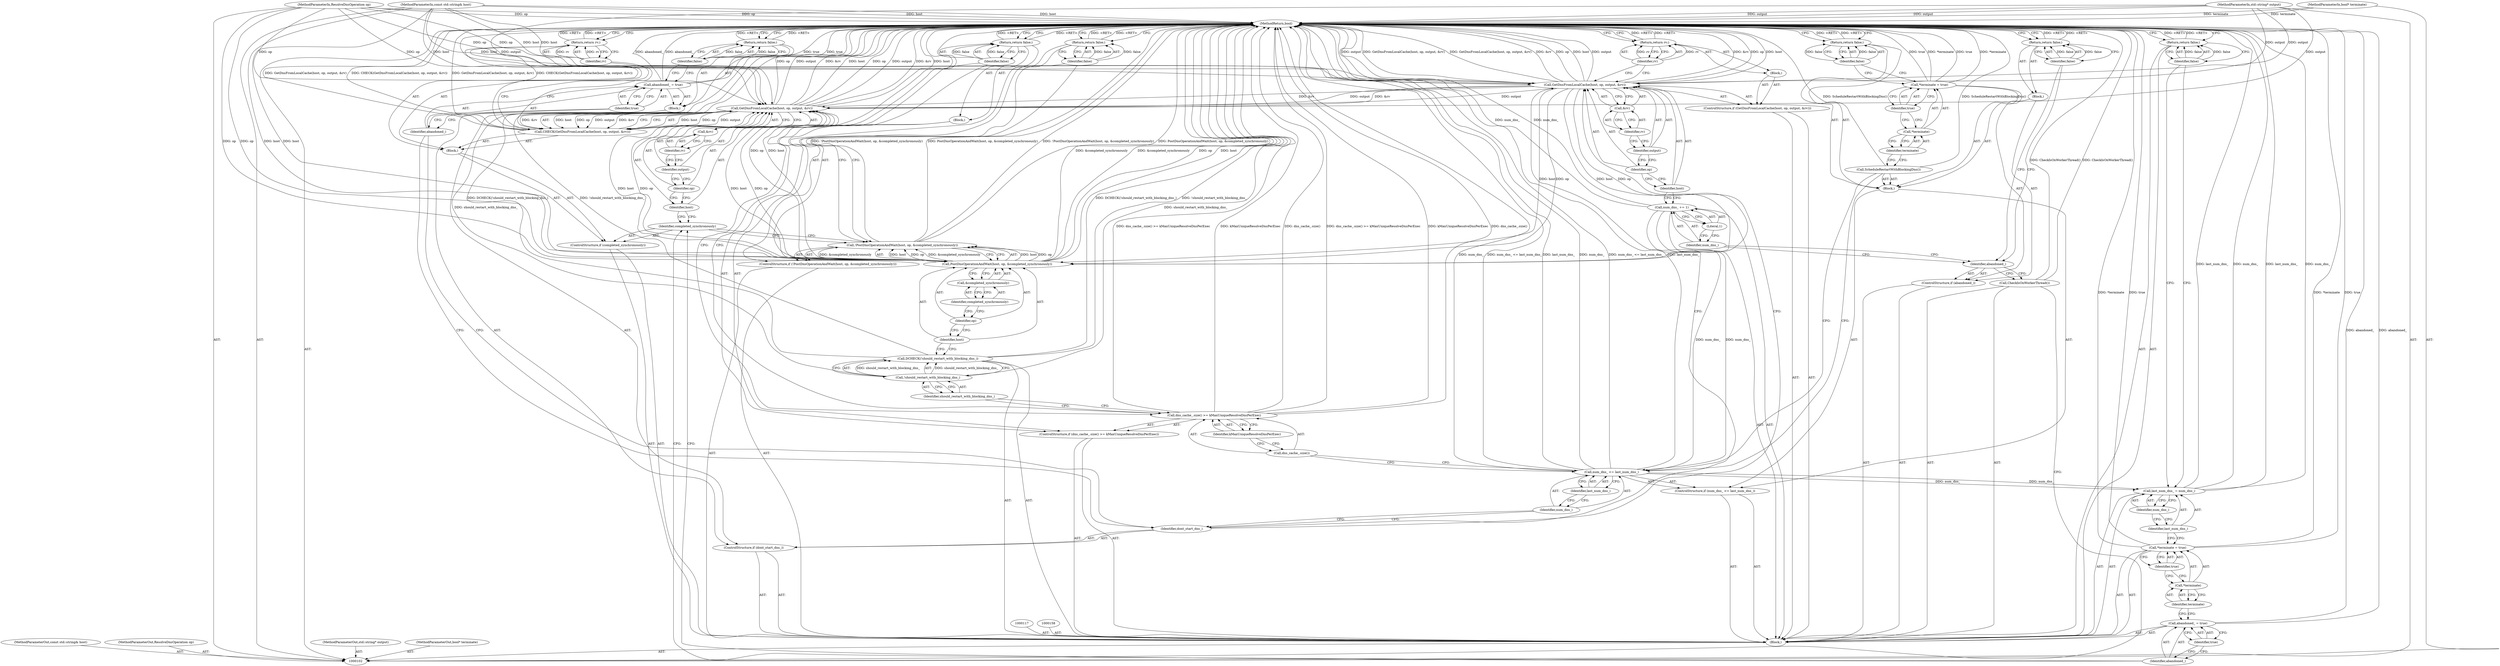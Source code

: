 digraph "0_Chrome_183f4bcddd821b4af3f6234ad2e8c371694a9ffb_0" {
"1000192" [label="(MethodReturn,bool)"];
"1000103" [label="(MethodParameterIn,const std::string& host)"];
"1000264" [label="(MethodParameterOut,const std::string& host)"];
"1000116" [label="(Literal,1)"];
"1000114" [label="(Call,num_dns_ += 1)"];
"1000115" [label="(Identifier,num_dns_)"];
"1000118" [label="(ControlStructure,if (GetDnsFromLocalCache(host, op, output, &rv)))"];
"1000120" [label="(Identifier,host)"];
"1000121" [label="(Identifier,op)"];
"1000122" [label="(Identifier,output)"];
"1000123" [label="(Call,&rv)"];
"1000124" [label="(Identifier,rv)"];
"1000125" [label="(Block,)"];
"1000119" [label="(Call,GetDnsFromLocalCache(host, op, output, &rv))"];
"1000127" [label="(Identifier,rv)"];
"1000126" [label="(Return,return rv;)"];
"1000128" [label="(ControlStructure,if (dont_start_dns_))"];
"1000130" [label="(Block,)"];
"1000129" [label="(Identifier,dont_start_dns_)"];
"1000104" [label="(MethodParameterIn,ResolveDnsOperation op)"];
"1000265" [label="(MethodParameterOut,ResolveDnsOperation op)"];
"1000133" [label="(Identifier,true)"];
"1000131" [label="(Call,abandoned_ = true)"];
"1000132" [label="(Identifier,abandoned_)"];
"1000135" [label="(Identifier,false)"];
"1000134" [label="(Return,return false;)"];
"1000139" [label="(Identifier,last_num_dns_)"];
"1000136" [label="(ControlStructure,if (num_dns_ <= last_num_dns_))"];
"1000140" [label="(Block,)"];
"1000137" [label="(Call,num_dns_ <= last_num_dns_)"];
"1000138" [label="(Identifier,num_dns_)"];
"1000141" [label="(Call,ScheduleRestartWithBlockingDns())"];
"1000145" [label="(Identifier,true)"];
"1000142" [label="(Call,*terminate = true)"];
"1000143" [label="(Call,*terminate)"];
"1000144" [label="(Identifier,terminate)"];
"1000147" [label="(Identifier,false)"];
"1000146" [label="(Return,return false;)"];
"1000105" [label="(MethodParameterIn,std::string* output)"];
"1000266" [label="(MethodParameterOut,std::string* output)"];
"1000148" [label="(ControlStructure,if (dns_cache_.size() >= kMaxUniqueResolveDnsPerExec))"];
"1000151" [label="(Identifier,kMaxUniqueResolveDnsPerExec)"];
"1000152" [label="(Block,)"];
"1000149" [label="(Call,dns_cache_.size() >= kMaxUniqueResolveDnsPerExec)"];
"1000150" [label="(Call,dns_cache_.size())"];
"1000154" [label="(Identifier,false)"];
"1000153" [label="(Return,return false;)"];
"1000157" [label="(Identifier,should_restart_with_blocking_dns_)"];
"1000155" [label="(Call,DCHECK(!should_restart_with_blocking_dns_))"];
"1000156" [label="(Call,!should_restart_with_blocking_dns_)"];
"1000159" [label="(ControlStructure,if (!PostDnsOperationAndWait(host, op, &completed_synchronously)))"];
"1000162" [label="(Identifier,host)"];
"1000163" [label="(Identifier,op)"];
"1000164" [label="(Call,&completed_synchronously)"];
"1000165" [label="(Identifier,completed_synchronously)"];
"1000160" [label="(Call,!PostDnsOperationAndWait(host, op, &completed_synchronously))"];
"1000161" [label="(Call,PostDnsOperationAndWait(host, op, &completed_synchronously))"];
"1000167" [label="(Identifier,false)"];
"1000166" [label="(Return,return false;)"];
"1000106" [label="(MethodParameterIn,bool* terminate)"];
"1000267" [label="(MethodParameterOut,bool* terminate)"];
"1000107" [label="(Block,)"];
"1000168" [label="(ControlStructure,if (completed_synchronously))"];
"1000170" [label="(Block,)"];
"1000169" [label="(Identifier,completed_synchronously)"];
"1000172" [label="(Call,GetDnsFromLocalCache(host, op, output, &rv))"];
"1000173" [label="(Identifier,host)"];
"1000174" [label="(Identifier,op)"];
"1000171" [label="(Call,CHECK(GetDnsFromLocalCache(host, op, output, &rv)))"];
"1000175" [label="(Identifier,output)"];
"1000176" [label="(Call,&rv)"];
"1000177" [label="(Identifier,rv)"];
"1000179" [label="(Identifier,rv)"];
"1000178" [label="(Return,return rv;)"];
"1000182" [label="(Identifier,true)"];
"1000180" [label="(Call,abandoned_ = true)"];
"1000181" [label="(Identifier,abandoned_)"];
"1000186" [label="(Identifier,true)"];
"1000183" [label="(Call,*terminate = true)"];
"1000184" [label="(Call,*terminate)"];
"1000185" [label="(Identifier,terminate)"];
"1000189" [label="(Identifier,num_dns_)"];
"1000187" [label="(Call,last_num_dns_ = num_dns_)"];
"1000188" [label="(Identifier,last_num_dns_)"];
"1000190" [label="(Return,return false;)"];
"1000191" [label="(Identifier,false)"];
"1000108" [label="(Call,CheckIsOnWorkerThread())"];
"1000111" [label="(Block,)"];
"1000109" [label="(ControlStructure,if (abandoned_))"];
"1000110" [label="(Identifier,abandoned_)"];
"1000113" [label="(Identifier,false)"];
"1000112" [label="(Return,return false;)"];
"1000192" -> "1000102"  [label="AST: "];
"1000192" -> "1000112"  [label="CFG: "];
"1000192" -> "1000126"  [label="CFG: "];
"1000192" -> "1000134"  [label="CFG: "];
"1000192" -> "1000146"  [label="CFG: "];
"1000192" -> "1000153"  [label="CFG: "];
"1000192" -> "1000166"  [label="CFG: "];
"1000192" -> "1000178"  [label="CFG: "];
"1000192" -> "1000190"  [label="CFG: "];
"1000134" -> "1000192"  [label="DDG: <RET>"];
"1000153" -> "1000192"  [label="DDG: <RET>"];
"1000126" -> "1000192"  [label="DDG: <RET>"];
"1000178" -> "1000192"  [label="DDG: <RET>"];
"1000146" -> "1000192"  [label="DDG: <RET>"];
"1000112" -> "1000192"  [label="DDG: <RET>"];
"1000166" -> "1000192"  [label="DDG: <RET>"];
"1000187" -> "1000192"  [label="DDG: last_num_dns_"];
"1000187" -> "1000192"  [label="DDG: num_dns_"];
"1000108" -> "1000192"  [label="DDG: CheckIsOnWorkerThread()"];
"1000149" -> "1000192"  [label="DDG: kMaxUniqueResolveDnsPerExec"];
"1000149" -> "1000192"  [label="DDG: dns_cache_.size()"];
"1000149" -> "1000192"  [label="DDG: dns_cache_.size() >= kMaxUniqueResolveDnsPerExec"];
"1000156" -> "1000192"  [label="DDG: should_restart_with_blocking_dns_"];
"1000104" -> "1000192"  [label="DDG: op"];
"1000105" -> "1000192"  [label="DDG: output"];
"1000183" -> "1000192"  [label="DDG: *terminate"];
"1000183" -> "1000192"  [label="DDG: true"];
"1000180" -> "1000192"  [label="DDG: abandoned_"];
"1000131" -> "1000192"  [label="DDG: true"];
"1000131" -> "1000192"  [label="DDG: abandoned_"];
"1000119" -> "1000192"  [label="DDG: GetDnsFromLocalCache(host, op, output, &rv)"];
"1000119" -> "1000192"  [label="DDG: &rv"];
"1000119" -> "1000192"  [label="DDG: op"];
"1000119" -> "1000192"  [label="DDG: host"];
"1000119" -> "1000192"  [label="DDG: output"];
"1000161" -> "1000192"  [label="DDG: &completed_synchronously"];
"1000161" -> "1000192"  [label="DDG: op"];
"1000161" -> "1000192"  [label="DDG: host"];
"1000171" -> "1000192"  [label="DDG: GetDnsFromLocalCache(host, op, output, &rv)"];
"1000171" -> "1000192"  [label="DDG: CHECK(GetDnsFromLocalCache(host, op, output, &rv))"];
"1000160" -> "1000192"  [label="DDG: !PostDnsOperationAndWait(host, op, &completed_synchronously)"];
"1000160" -> "1000192"  [label="DDG: PostDnsOperationAndWait(host, op, &completed_synchronously)"];
"1000141" -> "1000192"  [label="DDG: ScheduleRestartWithBlockingDns()"];
"1000137" -> "1000192"  [label="DDG: last_num_dns_"];
"1000137" -> "1000192"  [label="DDG: num_dns_"];
"1000137" -> "1000192"  [label="DDG: num_dns_ <= last_num_dns_"];
"1000155" -> "1000192"  [label="DDG: DCHECK(!should_restart_with_blocking_dns_)"];
"1000155" -> "1000192"  [label="DDG: !should_restart_with_blocking_dns_"];
"1000103" -> "1000192"  [label="DDG: host"];
"1000114" -> "1000192"  [label="DDG: num_dns_"];
"1000172" -> "1000192"  [label="DDG: &rv"];
"1000172" -> "1000192"  [label="DDG: host"];
"1000172" -> "1000192"  [label="DDG: op"];
"1000172" -> "1000192"  [label="DDG: output"];
"1000142" -> "1000192"  [label="DDG: *terminate"];
"1000142" -> "1000192"  [label="DDG: true"];
"1000106" -> "1000192"  [label="DDG: terminate"];
"1000190" -> "1000192"  [label="DDG: <RET>"];
"1000103" -> "1000102"  [label="AST: "];
"1000103" -> "1000192"  [label="DDG: host"];
"1000103" -> "1000119"  [label="DDG: host"];
"1000103" -> "1000161"  [label="DDG: host"];
"1000103" -> "1000172"  [label="DDG: host"];
"1000264" -> "1000102"  [label="AST: "];
"1000116" -> "1000114"  [label="AST: "];
"1000116" -> "1000115"  [label="CFG: "];
"1000114" -> "1000116"  [label="CFG: "];
"1000114" -> "1000107"  [label="AST: "];
"1000114" -> "1000116"  [label="CFG: "];
"1000115" -> "1000114"  [label="AST: "];
"1000116" -> "1000114"  [label="AST: "];
"1000120" -> "1000114"  [label="CFG: "];
"1000114" -> "1000192"  [label="DDG: num_dns_"];
"1000114" -> "1000137"  [label="DDG: num_dns_"];
"1000115" -> "1000114"  [label="AST: "];
"1000115" -> "1000110"  [label="CFG: "];
"1000116" -> "1000115"  [label="CFG: "];
"1000118" -> "1000107"  [label="AST: "];
"1000119" -> "1000118"  [label="AST: "];
"1000125" -> "1000118"  [label="AST: "];
"1000120" -> "1000119"  [label="AST: "];
"1000120" -> "1000114"  [label="CFG: "];
"1000121" -> "1000120"  [label="CFG: "];
"1000121" -> "1000119"  [label="AST: "];
"1000121" -> "1000120"  [label="CFG: "];
"1000122" -> "1000121"  [label="CFG: "];
"1000122" -> "1000119"  [label="AST: "];
"1000122" -> "1000121"  [label="CFG: "];
"1000124" -> "1000122"  [label="CFG: "];
"1000123" -> "1000119"  [label="AST: "];
"1000123" -> "1000124"  [label="CFG: "];
"1000124" -> "1000123"  [label="AST: "];
"1000119" -> "1000123"  [label="CFG: "];
"1000124" -> "1000123"  [label="AST: "];
"1000124" -> "1000122"  [label="CFG: "];
"1000123" -> "1000124"  [label="CFG: "];
"1000125" -> "1000118"  [label="AST: "];
"1000126" -> "1000125"  [label="AST: "];
"1000119" -> "1000118"  [label="AST: "];
"1000119" -> "1000123"  [label="CFG: "];
"1000120" -> "1000119"  [label="AST: "];
"1000121" -> "1000119"  [label="AST: "];
"1000122" -> "1000119"  [label="AST: "];
"1000123" -> "1000119"  [label="AST: "];
"1000127" -> "1000119"  [label="CFG: "];
"1000129" -> "1000119"  [label="CFG: "];
"1000119" -> "1000192"  [label="DDG: GetDnsFromLocalCache(host, op, output, &rv)"];
"1000119" -> "1000192"  [label="DDG: &rv"];
"1000119" -> "1000192"  [label="DDG: op"];
"1000119" -> "1000192"  [label="DDG: host"];
"1000119" -> "1000192"  [label="DDG: output"];
"1000103" -> "1000119"  [label="DDG: host"];
"1000104" -> "1000119"  [label="DDG: op"];
"1000105" -> "1000119"  [label="DDG: output"];
"1000119" -> "1000161"  [label="DDG: host"];
"1000119" -> "1000161"  [label="DDG: op"];
"1000119" -> "1000172"  [label="DDG: output"];
"1000119" -> "1000172"  [label="DDG: &rv"];
"1000127" -> "1000126"  [label="AST: "];
"1000127" -> "1000119"  [label="CFG: "];
"1000126" -> "1000127"  [label="CFG: "];
"1000127" -> "1000126"  [label="DDG: rv"];
"1000126" -> "1000125"  [label="AST: "];
"1000126" -> "1000127"  [label="CFG: "];
"1000127" -> "1000126"  [label="AST: "];
"1000192" -> "1000126"  [label="CFG: "];
"1000126" -> "1000192"  [label="DDG: <RET>"];
"1000127" -> "1000126"  [label="DDG: rv"];
"1000128" -> "1000107"  [label="AST: "];
"1000129" -> "1000128"  [label="AST: "];
"1000130" -> "1000128"  [label="AST: "];
"1000130" -> "1000128"  [label="AST: "];
"1000131" -> "1000130"  [label="AST: "];
"1000134" -> "1000130"  [label="AST: "];
"1000129" -> "1000128"  [label="AST: "];
"1000129" -> "1000119"  [label="CFG: "];
"1000132" -> "1000129"  [label="CFG: "];
"1000138" -> "1000129"  [label="CFG: "];
"1000104" -> "1000102"  [label="AST: "];
"1000104" -> "1000192"  [label="DDG: op"];
"1000104" -> "1000119"  [label="DDG: op"];
"1000104" -> "1000161"  [label="DDG: op"];
"1000104" -> "1000172"  [label="DDG: op"];
"1000265" -> "1000102"  [label="AST: "];
"1000133" -> "1000131"  [label="AST: "];
"1000133" -> "1000132"  [label="CFG: "];
"1000131" -> "1000133"  [label="CFG: "];
"1000131" -> "1000130"  [label="AST: "];
"1000131" -> "1000133"  [label="CFG: "];
"1000132" -> "1000131"  [label="AST: "];
"1000133" -> "1000131"  [label="AST: "];
"1000135" -> "1000131"  [label="CFG: "];
"1000131" -> "1000192"  [label="DDG: true"];
"1000131" -> "1000192"  [label="DDG: abandoned_"];
"1000132" -> "1000131"  [label="AST: "];
"1000132" -> "1000129"  [label="CFG: "];
"1000133" -> "1000132"  [label="CFG: "];
"1000135" -> "1000134"  [label="AST: "];
"1000135" -> "1000131"  [label="CFG: "];
"1000134" -> "1000135"  [label="CFG: "];
"1000135" -> "1000134"  [label="DDG: false"];
"1000134" -> "1000130"  [label="AST: "];
"1000134" -> "1000135"  [label="CFG: "];
"1000135" -> "1000134"  [label="AST: "];
"1000192" -> "1000134"  [label="CFG: "];
"1000134" -> "1000192"  [label="DDG: <RET>"];
"1000135" -> "1000134"  [label="DDG: false"];
"1000139" -> "1000137"  [label="AST: "];
"1000139" -> "1000138"  [label="CFG: "];
"1000137" -> "1000139"  [label="CFG: "];
"1000136" -> "1000107"  [label="AST: "];
"1000137" -> "1000136"  [label="AST: "];
"1000140" -> "1000136"  [label="AST: "];
"1000140" -> "1000136"  [label="AST: "];
"1000141" -> "1000140"  [label="AST: "];
"1000142" -> "1000140"  [label="AST: "];
"1000146" -> "1000140"  [label="AST: "];
"1000137" -> "1000136"  [label="AST: "];
"1000137" -> "1000139"  [label="CFG: "];
"1000138" -> "1000137"  [label="AST: "];
"1000139" -> "1000137"  [label="AST: "];
"1000141" -> "1000137"  [label="CFG: "];
"1000150" -> "1000137"  [label="CFG: "];
"1000137" -> "1000192"  [label="DDG: last_num_dns_"];
"1000137" -> "1000192"  [label="DDG: num_dns_"];
"1000137" -> "1000192"  [label="DDG: num_dns_ <= last_num_dns_"];
"1000114" -> "1000137"  [label="DDG: num_dns_"];
"1000137" -> "1000187"  [label="DDG: num_dns_"];
"1000138" -> "1000137"  [label="AST: "];
"1000138" -> "1000129"  [label="CFG: "];
"1000139" -> "1000138"  [label="CFG: "];
"1000141" -> "1000140"  [label="AST: "];
"1000141" -> "1000137"  [label="CFG: "];
"1000144" -> "1000141"  [label="CFG: "];
"1000141" -> "1000192"  [label="DDG: ScheduleRestartWithBlockingDns()"];
"1000145" -> "1000142"  [label="AST: "];
"1000145" -> "1000143"  [label="CFG: "];
"1000142" -> "1000145"  [label="CFG: "];
"1000142" -> "1000140"  [label="AST: "];
"1000142" -> "1000145"  [label="CFG: "];
"1000143" -> "1000142"  [label="AST: "];
"1000145" -> "1000142"  [label="AST: "];
"1000147" -> "1000142"  [label="CFG: "];
"1000142" -> "1000192"  [label="DDG: *terminate"];
"1000142" -> "1000192"  [label="DDG: true"];
"1000143" -> "1000142"  [label="AST: "];
"1000143" -> "1000144"  [label="CFG: "];
"1000144" -> "1000143"  [label="AST: "];
"1000145" -> "1000143"  [label="CFG: "];
"1000144" -> "1000143"  [label="AST: "];
"1000144" -> "1000141"  [label="CFG: "];
"1000143" -> "1000144"  [label="CFG: "];
"1000147" -> "1000146"  [label="AST: "];
"1000147" -> "1000142"  [label="CFG: "];
"1000146" -> "1000147"  [label="CFG: "];
"1000147" -> "1000146"  [label="DDG: false"];
"1000146" -> "1000140"  [label="AST: "];
"1000146" -> "1000147"  [label="CFG: "];
"1000147" -> "1000146"  [label="AST: "];
"1000192" -> "1000146"  [label="CFG: "];
"1000146" -> "1000192"  [label="DDG: <RET>"];
"1000147" -> "1000146"  [label="DDG: false"];
"1000105" -> "1000102"  [label="AST: "];
"1000105" -> "1000192"  [label="DDG: output"];
"1000105" -> "1000119"  [label="DDG: output"];
"1000105" -> "1000172"  [label="DDG: output"];
"1000266" -> "1000102"  [label="AST: "];
"1000148" -> "1000107"  [label="AST: "];
"1000149" -> "1000148"  [label="AST: "];
"1000152" -> "1000148"  [label="AST: "];
"1000151" -> "1000149"  [label="AST: "];
"1000151" -> "1000150"  [label="CFG: "];
"1000149" -> "1000151"  [label="CFG: "];
"1000152" -> "1000148"  [label="AST: "];
"1000153" -> "1000152"  [label="AST: "];
"1000149" -> "1000148"  [label="AST: "];
"1000149" -> "1000151"  [label="CFG: "];
"1000150" -> "1000149"  [label="AST: "];
"1000151" -> "1000149"  [label="AST: "];
"1000154" -> "1000149"  [label="CFG: "];
"1000157" -> "1000149"  [label="CFG: "];
"1000149" -> "1000192"  [label="DDG: kMaxUniqueResolveDnsPerExec"];
"1000149" -> "1000192"  [label="DDG: dns_cache_.size()"];
"1000149" -> "1000192"  [label="DDG: dns_cache_.size() >= kMaxUniqueResolveDnsPerExec"];
"1000150" -> "1000149"  [label="AST: "];
"1000150" -> "1000137"  [label="CFG: "];
"1000151" -> "1000150"  [label="CFG: "];
"1000154" -> "1000153"  [label="AST: "];
"1000154" -> "1000149"  [label="CFG: "];
"1000153" -> "1000154"  [label="CFG: "];
"1000154" -> "1000153"  [label="DDG: false"];
"1000153" -> "1000152"  [label="AST: "];
"1000153" -> "1000154"  [label="CFG: "];
"1000154" -> "1000153"  [label="AST: "];
"1000192" -> "1000153"  [label="CFG: "];
"1000153" -> "1000192"  [label="DDG: <RET>"];
"1000154" -> "1000153"  [label="DDG: false"];
"1000157" -> "1000156"  [label="AST: "];
"1000157" -> "1000149"  [label="CFG: "];
"1000156" -> "1000157"  [label="CFG: "];
"1000155" -> "1000107"  [label="AST: "];
"1000155" -> "1000156"  [label="CFG: "];
"1000156" -> "1000155"  [label="AST: "];
"1000162" -> "1000155"  [label="CFG: "];
"1000155" -> "1000192"  [label="DDG: DCHECK(!should_restart_with_blocking_dns_)"];
"1000155" -> "1000192"  [label="DDG: !should_restart_with_blocking_dns_"];
"1000156" -> "1000155"  [label="DDG: should_restart_with_blocking_dns_"];
"1000156" -> "1000155"  [label="AST: "];
"1000156" -> "1000157"  [label="CFG: "];
"1000157" -> "1000156"  [label="AST: "];
"1000155" -> "1000156"  [label="CFG: "];
"1000156" -> "1000192"  [label="DDG: should_restart_with_blocking_dns_"];
"1000156" -> "1000155"  [label="DDG: should_restart_with_blocking_dns_"];
"1000159" -> "1000107"  [label="AST: "];
"1000160" -> "1000159"  [label="AST: "];
"1000166" -> "1000159"  [label="AST: "];
"1000162" -> "1000161"  [label="AST: "];
"1000162" -> "1000155"  [label="CFG: "];
"1000163" -> "1000162"  [label="CFG: "];
"1000163" -> "1000161"  [label="AST: "];
"1000163" -> "1000162"  [label="CFG: "];
"1000165" -> "1000163"  [label="CFG: "];
"1000164" -> "1000161"  [label="AST: "];
"1000164" -> "1000165"  [label="CFG: "];
"1000165" -> "1000164"  [label="AST: "];
"1000161" -> "1000164"  [label="CFG: "];
"1000165" -> "1000164"  [label="AST: "];
"1000165" -> "1000163"  [label="CFG: "];
"1000164" -> "1000165"  [label="CFG: "];
"1000160" -> "1000159"  [label="AST: "];
"1000160" -> "1000161"  [label="CFG: "];
"1000161" -> "1000160"  [label="AST: "];
"1000167" -> "1000160"  [label="CFG: "];
"1000169" -> "1000160"  [label="CFG: "];
"1000160" -> "1000192"  [label="DDG: !PostDnsOperationAndWait(host, op, &completed_synchronously)"];
"1000160" -> "1000192"  [label="DDG: PostDnsOperationAndWait(host, op, &completed_synchronously)"];
"1000161" -> "1000160"  [label="DDG: host"];
"1000161" -> "1000160"  [label="DDG: op"];
"1000161" -> "1000160"  [label="DDG: &completed_synchronously"];
"1000161" -> "1000160"  [label="AST: "];
"1000161" -> "1000164"  [label="CFG: "];
"1000162" -> "1000161"  [label="AST: "];
"1000163" -> "1000161"  [label="AST: "];
"1000164" -> "1000161"  [label="AST: "];
"1000160" -> "1000161"  [label="CFG: "];
"1000161" -> "1000192"  [label="DDG: &completed_synchronously"];
"1000161" -> "1000192"  [label="DDG: op"];
"1000161" -> "1000192"  [label="DDG: host"];
"1000161" -> "1000160"  [label="DDG: host"];
"1000161" -> "1000160"  [label="DDG: op"];
"1000161" -> "1000160"  [label="DDG: &completed_synchronously"];
"1000119" -> "1000161"  [label="DDG: host"];
"1000119" -> "1000161"  [label="DDG: op"];
"1000103" -> "1000161"  [label="DDG: host"];
"1000104" -> "1000161"  [label="DDG: op"];
"1000161" -> "1000172"  [label="DDG: host"];
"1000161" -> "1000172"  [label="DDG: op"];
"1000167" -> "1000166"  [label="AST: "];
"1000167" -> "1000160"  [label="CFG: "];
"1000166" -> "1000167"  [label="CFG: "];
"1000167" -> "1000166"  [label="DDG: false"];
"1000166" -> "1000159"  [label="AST: "];
"1000166" -> "1000167"  [label="CFG: "];
"1000167" -> "1000166"  [label="AST: "];
"1000192" -> "1000166"  [label="CFG: "];
"1000166" -> "1000192"  [label="DDG: <RET>"];
"1000167" -> "1000166"  [label="DDG: false"];
"1000106" -> "1000102"  [label="AST: "];
"1000106" -> "1000192"  [label="DDG: terminate"];
"1000267" -> "1000102"  [label="AST: "];
"1000107" -> "1000102"  [label="AST: "];
"1000108" -> "1000107"  [label="AST: "];
"1000109" -> "1000107"  [label="AST: "];
"1000114" -> "1000107"  [label="AST: "];
"1000117" -> "1000107"  [label="AST: "];
"1000118" -> "1000107"  [label="AST: "];
"1000128" -> "1000107"  [label="AST: "];
"1000136" -> "1000107"  [label="AST: "];
"1000148" -> "1000107"  [label="AST: "];
"1000155" -> "1000107"  [label="AST: "];
"1000158" -> "1000107"  [label="AST: "];
"1000159" -> "1000107"  [label="AST: "];
"1000168" -> "1000107"  [label="AST: "];
"1000180" -> "1000107"  [label="AST: "];
"1000183" -> "1000107"  [label="AST: "];
"1000187" -> "1000107"  [label="AST: "];
"1000190" -> "1000107"  [label="AST: "];
"1000168" -> "1000107"  [label="AST: "];
"1000169" -> "1000168"  [label="AST: "];
"1000170" -> "1000168"  [label="AST: "];
"1000170" -> "1000168"  [label="AST: "];
"1000171" -> "1000170"  [label="AST: "];
"1000178" -> "1000170"  [label="AST: "];
"1000169" -> "1000168"  [label="AST: "];
"1000169" -> "1000160"  [label="CFG: "];
"1000173" -> "1000169"  [label="CFG: "];
"1000181" -> "1000169"  [label="CFG: "];
"1000172" -> "1000171"  [label="AST: "];
"1000172" -> "1000176"  [label="CFG: "];
"1000173" -> "1000172"  [label="AST: "];
"1000174" -> "1000172"  [label="AST: "];
"1000175" -> "1000172"  [label="AST: "];
"1000176" -> "1000172"  [label="AST: "];
"1000171" -> "1000172"  [label="CFG: "];
"1000172" -> "1000192"  [label="DDG: &rv"];
"1000172" -> "1000192"  [label="DDG: host"];
"1000172" -> "1000192"  [label="DDG: op"];
"1000172" -> "1000192"  [label="DDG: output"];
"1000172" -> "1000171"  [label="DDG: host"];
"1000172" -> "1000171"  [label="DDG: op"];
"1000172" -> "1000171"  [label="DDG: output"];
"1000172" -> "1000171"  [label="DDG: &rv"];
"1000161" -> "1000172"  [label="DDG: host"];
"1000161" -> "1000172"  [label="DDG: op"];
"1000103" -> "1000172"  [label="DDG: host"];
"1000104" -> "1000172"  [label="DDG: op"];
"1000119" -> "1000172"  [label="DDG: output"];
"1000119" -> "1000172"  [label="DDG: &rv"];
"1000105" -> "1000172"  [label="DDG: output"];
"1000173" -> "1000172"  [label="AST: "];
"1000173" -> "1000169"  [label="CFG: "];
"1000174" -> "1000173"  [label="CFG: "];
"1000174" -> "1000172"  [label="AST: "];
"1000174" -> "1000173"  [label="CFG: "];
"1000175" -> "1000174"  [label="CFG: "];
"1000171" -> "1000170"  [label="AST: "];
"1000171" -> "1000172"  [label="CFG: "];
"1000172" -> "1000171"  [label="AST: "];
"1000179" -> "1000171"  [label="CFG: "];
"1000171" -> "1000192"  [label="DDG: GetDnsFromLocalCache(host, op, output, &rv)"];
"1000171" -> "1000192"  [label="DDG: CHECK(GetDnsFromLocalCache(host, op, output, &rv))"];
"1000172" -> "1000171"  [label="DDG: host"];
"1000172" -> "1000171"  [label="DDG: op"];
"1000172" -> "1000171"  [label="DDG: output"];
"1000172" -> "1000171"  [label="DDG: &rv"];
"1000175" -> "1000172"  [label="AST: "];
"1000175" -> "1000174"  [label="CFG: "];
"1000177" -> "1000175"  [label="CFG: "];
"1000176" -> "1000172"  [label="AST: "];
"1000176" -> "1000177"  [label="CFG: "];
"1000177" -> "1000176"  [label="AST: "];
"1000172" -> "1000176"  [label="CFG: "];
"1000177" -> "1000176"  [label="AST: "];
"1000177" -> "1000175"  [label="CFG: "];
"1000176" -> "1000177"  [label="CFG: "];
"1000179" -> "1000178"  [label="AST: "];
"1000179" -> "1000171"  [label="CFG: "];
"1000178" -> "1000179"  [label="CFG: "];
"1000179" -> "1000178"  [label="DDG: rv"];
"1000178" -> "1000170"  [label="AST: "];
"1000178" -> "1000179"  [label="CFG: "];
"1000179" -> "1000178"  [label="AST: "];
"1000192" -> "1000178"  [label="CFG: "];
"1000178" -> "1000192"  [label="DDG: <RET>"];
"1000179" -> "1000178"  [label="DDG: rv"];
"1000182" -> "1000180"  [label="AST: "];
"1000182" -> "1000181"  [label="CFG: "];
"1000180" -> "1000182"  [label="CFG: "];
"1000180" -> "1000107"  [label="AST: "];
"1000180" -> "1000182"  [label="CFG: "];
"1000181" -> "1000180"  [label="AST: "];
"1000182" -> "1000180"  [label="AST: "];
"1000185" -> "1000180"  [label="CFG: "];
"1000180" -> "1000192"  [label="DDG: abandoned_"];
"1000181" -> "1000180"  [label="AST: "];
"1000181" -> "1000169"  [label="CFG: "];
"1000182" -> "1000181"  [label="CFG: "];
"1000186" -> "1000183"  [label="AST: "];
"1000186" -> "1000184"  [label="CFG: "];
"1000183" -> "1000186"  [label="CFG: "];
"1000183" -> "1000107"  [label="AST: "];
"1000183" -> "1000186"  [label="CFG: "];
"1000184" -> "1000183"  [label="AST: "];
"1000186" -> "1000183"  [label="AST: "];
"1000188" -> "1000183"  [label="CFG: "];
"1000183" -> "1000192"  [label="DDG: *terminate"];
"1000183" -> "1000192"  [label="DDG: true"];
"1000184" -> "1000183"  [label="AST: "];
"1000184" -> "1000185"  [label="CFG: "];
"1000185" -> "1000184"  [label="AST: "];
"1000186" -> "1000184"  [label="CFG: "];
"1000185" -> "1000184"  [label="AST: "];
"1000185" -> "1000180"  [label="CFG: "];
"1000184" -> "1000185"  [label="CFG: "];
"1000189" -> "1000187"  [label="AST: "];
"1000189" -> "1000188"  [label="CFG: "];
"1000187" -> "1000189"  [label="CFG: "];
"1000187" -> "1000107"  [label="AST: "];
"1000187" -> "1000189"  [label="CFG: "];
"1000188" -> "1000187"  [label="AST: "];
"1000189" -> "1000187"  [label="AST: "];
"1000191" -> "1000187"  [label="CFG: "];
"1000187" -> "1000192"  [label="DDG: last_num_dns_"];
"1000187" -> "1000192"  [label="DDG: num_dns_"];
"1000137" -> "1000187"  [label="DDG: num_dns_"];
"1000188" -> "1000187"  [label="AST: "];
"1000188" -> "1000183"  [label="CFG: "];
"1000189" -> "1000188"  [label="CFG: "];
"1000190" -> "1000107"  [label="AST: "];
"1000190" -> "1000191"  [label="CFG: "];
"1000191" -> "1000190"  [label="AST: "];
"1000192" -> "1000190"  [label="CFG: "];
"1000190" -> "1000192"  [label="DDG: <RET>"];
"1000191" -> "1000190"  [label="DDG: false"];
"1000191" -> "1000190"  [label="AST: "];
"1000191" -> "1000187"  [label="CFG: "];
"1000190" -> "1000191"  [label="CFG: "];
"1000191" -> "1000190"  [label="DDG: false"];
"1000108" -> "1000107"  [label="AST: "];
"1000108" -> "1000102"  [label="CFG: "];
"1000110" -> "1000108"  [label="CFG: "];
"1000108" -> "1000192"  [label="DDG: CheckIsOnWorkerThread()"];
"1000111" -> "1000109"  [label="AST: "];
"1000112" -> "1000111"  [label="AST: "];
"1000109" -> "1000107"  [label="AST: "];
"1000110" -> "1000109"  [label="AST: "];
"1000111" -> "1000109"  [label="AST: "];
"1000110" -> "1000109"  [label="AST: "];
"1000110" -> "1000108"  [label="CFG: "];
"1000113" -> "1000110"  [label="CFG: "];
"1000115" -> "1000110"  [label="CFG: "];
"1000113" -> "1000112"  [label="AST: "];
"1000113" -> "1000110"  [label="CFG: "];
"1000112" -> "1000113"  [label="CFG: "];
"1000113" -> "1000112"  [label="DDG: false"];
"1000112" -> "1000111"  [label="AST: "];
"1000112" -> "1000113"  [label="CFG: "];
"1000113" -> "1000112"  [label="AST: "];
"1000192" -> "1000112"  [label="CFG: "];
"1000112" -> "1000192"  [label="DDG: <RET>"];
"1000113" -> "1000112"  [label="DDG: false"];
}
